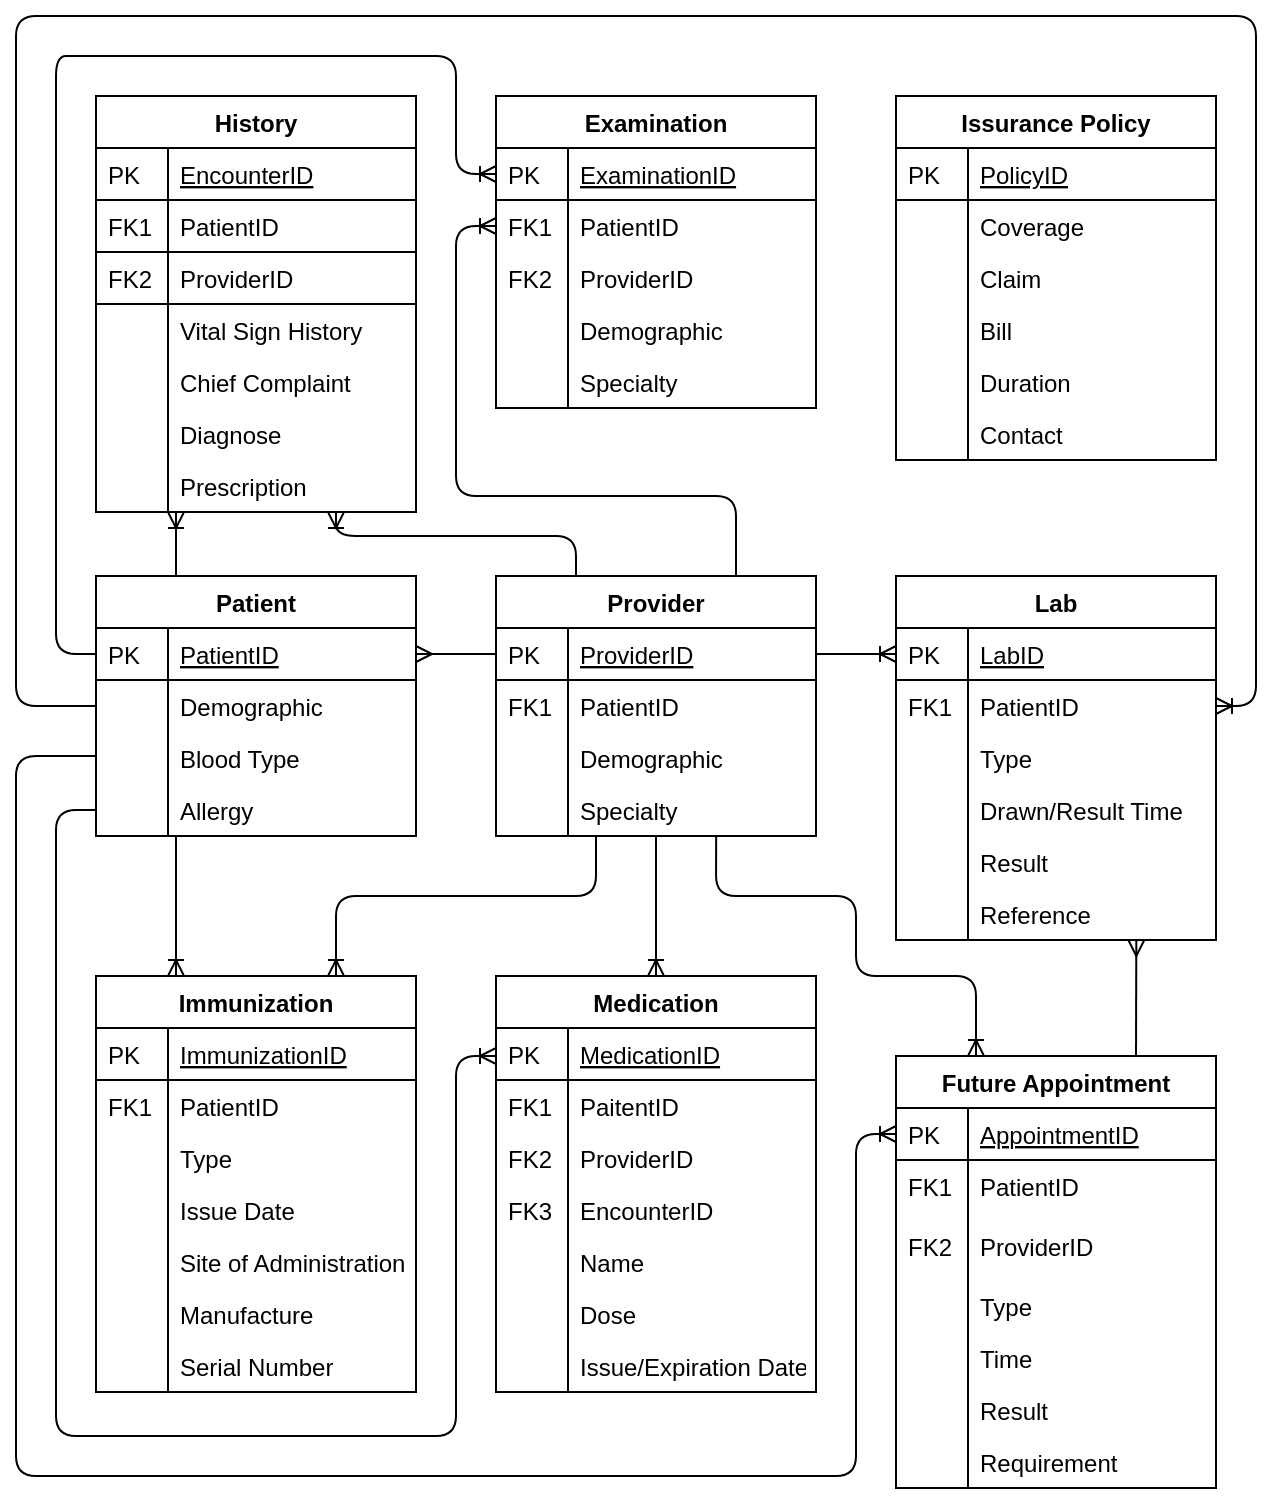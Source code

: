 <mxfile version="12.6.5" type="device"><diagram id="C5RBs43oDa-KdzZeNtuy" name="Page-1"><mxGraphModel dx="1303" dy="728" grid="1" gridSize="10" guides="1" tooltips="1" connect="1" arrows="1" fold="1" page="1" pageScale="1" pageWidth="850" pageHeight="1100" math="0" shadow="0"><root><mxCell id="WIyWlLk6GJQsqaUBKTNV-0"/><mxCell id="WIyWlLk6GJQsqaUBKTNV-1" parent="WIyWlLk6GJQsqaUBKTNV-0"/><mxCell id="zkfFHV4jXpPFQw0GAbJ--51" value="Patient" style="swimlane;fontStyle=1;childLayout=stackLayout;horizontal=1;startSize=26;horizontalStack=0;resizeParent=1;resizeLast=0;collapsible=1;marginBottom=0;rounded=0;shadow=0;strokeWidth=1;" parent="WIyWlLk6GJQsqaUBKTNV-1" vertex="1"><mxGeometry x="60" y="400" width="160" height="130" as="geometry"><mxRectangle x="160" y="120" width="160" height="26" as="alternateBounds"/></mxGeometry></mxCell><mxCell id="zkfFHV4jXpPFQw0GAbJ--52" value="PatientID" style="shape=partialRectangle;top=0;left=0;right=0;bottom=1;align=left;verticalAlign=top;fillColor=none;spacingLeft=40;spacingRight=4;overflow=hidden;rotatable=0;points=[[0,0.5],[1,0.5]];portConstraint=eastwest;dropTarget=0;rounded=0;shadow=0;strokeWidth=1;fontStyle=4" parent="zkfFHV4jXpPFQw0GAbJ--51" vertex="1"><mxGeometry y="26" width="160" height="26" as="geometry"/></mxCell><mxCell id="zkfFHV4jXpPFQw0GAbJ--53" value="PK" style="shape=partialRectangle;top=0;left=0;bottom=0;fillColor=none;align=left;verticalAlign=top;spacingLeft=4;spacingRight=4;overflow=hidden;rotatable=0;points=[];portConstraint=eastwest;part=1;" parent="zkfFHV4jXpPFQw0GAbJ--52" vertex="1" connectable="0"><mxGeometry width="36" height="26" as="geometry"/></mxCell><mxCell id="00YRVMLzk04FEyoa6gGD-24" value="Demographic" style="shape=partialRectangle;top=0;left=0;right=0;bottom=0;align=left;verticalAlign=top;fillColor=none;spacingLeft=40;spacingRight=4;overflow=hidden;rotatable=0;points=[[0,0.5],[1,0.5]];portConstraint=eastwest;dropTarget=0;rounded=0;shadow=0;strokeWidth=1;" parent="zkfFHV4jXpPFQw0GAbJ--51" vertex="1"><mxGeometry y="52" width="160" height="26" as="geometry"/></mxCell><mxCell id="00YRVMLzk04FEyoa6gGD-25" value="" style="shape=partialRectangle;top=0;left=0;bottom=0;fillColor=none;align=left;verticalAlign=top;spacingLeft=4;spacingRight=4;overflow=hidden;rotatable=0;points=[];portConstraint=eastwest;part=1;" parent="00YRVMLzk04FEyoa6gGD-24" vertex="1" connectable="0"><mxGeometry width="36" height="26" as="geometry"/></mxCell><mxCell id="00YRVMLzk04FEyoa6gGD-27" value="Blood Type" style="shape=partialRectangle;top=0;left=0;right=0;bottom=0;align=left;verticalAlign=top;fillColor=none;spacingLeft=40;spacingRight=4;overflow=hidden;rotatable=0;points=[[0,0.5],[1,0.5]];portConstraint=eastwest;dropTarget=0;rounded=0;shadow=0;strokeWidth=1;" parent="zkfFHV4jXpPFQw0GAbJ--51" vertex="1"><mxGeometry y="78" width="160" height="26" as="geometry"/></mxCell><mxCell id="00YRVMLzk04FEyoa6gGD-28" value="" style="shape=partialRectangle;top=0;left=0;bottom=0;fillColor=none;align=left;verticalAlign=top;spacingLeft=4;spacingRight=4;overflow=hidden;rotatable=0;points=[];portConstraint=eastwest;part=1;" parent="00YRVMLzk04FEyoa6gGD-27" vertex="1" connectable="0"><mxGeometry width="36" height="26" as="geometry"/></mxCell><mxCell id="zkfFHV4jXpPFQw0GAbJ--54" value="Allergy" style="shape=partialRectangle;top=0;left=0;right=0;bottom=0;align=left;verticalAlign=top;fillColor=none;spacingLeft=40;spacingRight=4;overflow=hidden;rotatable=0;points=[[0,0.5],[1,0.5]];portConstraint=eastwest;dropTarget=0;rounded=0;shadow=0;strokeWidth=1;" parent="zkfFHV4jXpPFQw0GAbJ--51" vertex="1"><mxGeometry y="104" width="160" height="26" as="geometry"/></mxCell><mxCell id="zkfFHV4jXpPFQw0GAbJ--55" value="" style="shape=partialRectangle;top=0;left=0;bottom=0;fillColor=none;align=left;verticalAlign=top;spacingLeft=4;spacingRight=4;overflow=hidden;rotatable=0;points=[];portConstraint=eastwest;part=1;" parent="zkfFHV4jXpPFQw0GAbJ--54" vertex="1" connectable="0"><mxGeometry width="36" height="26" as="geometry"/></mxCell><mxCell id="00YRVMLzk04FEyoa6gGD-109" value="History" style="swimlane;fontStyle=1;childLayout=stackLayout;horizontal=1;startSize=26;horizontalStack=0;resizeParent=1;resizeLast=0;collapsible=1;marginBottom=0;rounded=0;shadow=0;strokeWidth=1;" parent="WIyWlLk6GJQsqaUBKTNV-1" vertex="1"><mxGeometry x="60" y="160" width="160" height="208" as="geometry"><mxRectangle x="160" y="120" width="160" height="26" as="alternateBounds"/></mxGeometry></mxCell><mxCell id="00YRVMLzk04FEyoa6gGD-110" value="EncounterID" style="shape=partialRectangle;top=0;left=0;right=0;bottom=1;align=left;verticalAlign=top;fillColor=none;spacingLeft=40;spacingRight=4;overflow=hidden;rotatable=0;points=[[0,0.5],[1,0.5]];portConstraint=eastwest;dropTarget=0;rounded=0;shadow=0;strokeWidth=1;fontStyle=4" parent="00YRVMLzk04FEyoa6gGD-109" vertex="1"><mxGeometry y="26" width="160" height="26" as="geometry"/></mxCell><mxCell id="00YRVMLzk04FEyoa6gGD-111" value="PK" style="shape=partialRectangle;top=0;left=0;bottom=0;fillColor=none;align=left;verticalAlign=top;spacingLeft=4;spacingRight=4;overflow=hidden;rotatable=0;points=[];portConstraint=eastwest;part=1;" parent="00YRVMLzk04FEyoa6gGD-110" vertex="1" connectable="0"><mxGeometry width="36" height="26" as="geometry"/></mxCell><mxCell id="00YRVMLzk04FEyoa6gGD-146" value="PatientID" style="shape=partialRectangle;top=0;left=0;right=0;bottom=1;align=left;verticalAlign=top;fillColor=none;spacingLeft=40;spacingRight=4;overflow=hidden;rotatable=0;points=[[0,0.5],[1,0.5]];portConstraint=eastwest;dropTarget=0;rounded=0;shadow=0;strokeWidth=1;fontStyle=0" parent="00YRVMLzk04FEyoa6gGD-109" vertex="1"><mxGeometry y="52" width="160" height="26" as="geometry"/></mxCell><mxCell id="00YRVMLzk04FEyoa6gGD-147" value="FK1" style="shape=partialRectangle;top=0;left=0;bottom=0;fillColor=none;align=left;verticalAlign=top;spacingLeft=4;spacingRight=4;overflow=hidden;rotatable=0;points=[];portConstraint=eastwest;part=1;" parent="00YRVMLzk04FEyoa6gGD-146" vertex="1" connectable="0"><mxGeometry width="36" height="26" as="geometry"/></mxCell><mxCell id="00YRVMLzk04FEyoa6gGD-144" value="ProviderID" style="shape=partialRectangle;top=0;left=0;right=0;bottom=1;align=left;verticalAlign=top;fillColor=none;spacingLeft=40;spacingRight=4;overflow=hidden;rotatable=0;points=[[0,0.5],[1,0.5]];portConstraint=eastwest;dropTarget=0;rounded=0;shadow=0;strokeWidth=1;fontStyle=0" parent="00YRVMLzk04FEyoa6gGD-109" vertex="1"><mxGeometry y="78" width="160" height="26" as="geometry"/></mxCell><mxCell id="00YRVMLzk04FEyoa6gGD-145" value="FK2" style="shape=partialRectangle;top=0;left=0;bottom=0;fillColor=none;align=left;verticalAlign=top;spacingLeft=4;spacingRight=4;overflow=hidden;rotatable=0;points=[];portConstraint=eastwest;part=1;" parent="00YRVMLzk04FEyoa6gGD-144" vertex="1" connectable="0"><mxGeometry width="36" height="26" as="geometry"/></mxCell><mxCell id="00YRVMLzk04FEyoa6gGD-112" value="Vital Sign History" style="shape=partialRectangle;top=0;left=0;right=0;bottom=0;align=left;verticalAlign=top;fillColor=none;spacingLeft=40;spacingRight=4;overflow=hidden;rotatable=0;points=[[0,0.5],[1,0.5]];portConstraint=eastwest;dropTarget=0;rounded=0;shadow=0;strokeWidth=1;" parent="00YRVMLzk04FEyoa6gGD-109" vertex="1"><mxGeometry y="104" width="160" height="26" as="geometry"/></mxCell><mxCell id="00YRVMLzk04FEyoa6gGD-113" value="" style="shape=partialRectangle;top=0;left=0;bottom=0;fillColor=none;align=left;verticalAlign=top;spacingLeft=4;spacingRight=4;overflow=hidden;rotatable=0;points=[];portConstraint=eastwest;part=1;" parent="00YRVMLzk04FEyoa6gGD-112" vertex="1" connectable="0"><mxGeometry width="36" height="26" as="geometry"/></mxCell><mxCell id="00YRVMLzk04FEyoa6gGD-114" value="Chief Complaint" style="shape=partialRectangle;top=0;left=0;right=0;bottom=0;align=left;verticalAlign=top;fillColor=none;spacingLeft=40;spacingRight=4;overflow=hidden;rotatable=0;points=[[0,0.5],[1,0.5]];portConstraint=eastwest;dropTarget=0;rounded=0;shadow=0;strokeWidth=1;" parent="00YRVMLzk04FEyoa6gGD-109" vertex="1"><mxGeometry y="130" width="160" height="26" as="geometry"/></mxCell><mxCell id="00YRVMLzk04FEyoa6gGD-115" value="" style="shape=partialRectangle;top=0;left=0;bottom=0;fillColor=none;align=left;verticalAlign=top;spacingLeft=4;spacingRight=4;overflow=hidden;rotatable=0;points=[];portConstraint=eastwest;part=1;" parent="00YRVMLzk04FEyoa6gGD-114" vertex="1" connectable="0"><mxGeometry width="36" height="26" as="geometry"/></mxCell><mxCell id="00YRVMLzk04FEyoa6gGD-142" value="Diagnose" style="shape=partialRectangle;top=0;left=0;right=0;bottom=0;align=left;verticalAlign=top;fillColor=none;spacingLeft=40;spacingRight=4;overflow=hidden;rotatable=0;points=[[0,0.5],[1,0.5]];portConstraint=eastwest;dropTarget=0;rounded=0;shadow=0;strokeWidth=1;" parent="00YRVMLzk04FEyoa6gGD-109" vertex="1"><mxGeometry y="156" width="160" height="26" as="geometry"/></mxCell><mxCell id="00YRVMLzk04FEyoa6gGD-143" value="" style="shape=partialRectangle;top=0;left=0;bottom=0;fillColor=none;align=left;verticalAlign=top;spacingLeft=4;spacingRight=4;overflow=hidden;rotatable=0;points=[];portConstraint=eastwest;part=1;" parent="00YRVMLzk04FEyoa6gGD-142" vertex="1" connectable="0"><mxGeometry width="36" height="26" as="geometry"/></mxCell><mxCell id="00YRVMLzk04FEyoa6gGD-116" value="Prescription" style="shape=partialRectangle;top=0;left=0;right=0;bottom=0;align=left;verticalAlign=top;fillColor=none;spacingLeft=40;spacingRight=4;overflow=hidden;rotatable=0;points=[[0,0.5],[1,0.5]];portConstraint=eastwest;dropTarget=0;rounded=0;shadow=0;strokeWidth=1;" parent="00YRVMLzk04FEyoa6gGD-109" vertex="1"><mxGeometry y="182" width="160" height="26" as="geometry"/></mxCell><mxCell id="00YRVMLzk04FEyoa6gGD-117" value="" style="shape=partialRectangle;top=0;left=0;bottom=0;fillColor=none;align=left;verticalAlign=top;spacingLeft=4;spacingRight=4;overflow=hidden;rotatable=0;points=[];portConstraint=eastwest;part=1;" parent="00YRVMLzk04FEyoa6gGD-116" vertex="1" connectable="0"><mxGeometry width="36" height="26" as="geometry"/></mxCell><mxCell id="zkfFHV4jXpPFQw0GAbJ--56" value="Provider" style="swimlane;fontStyle=1;childLayout=stackLayout;horizontal=1;startSize=26;horizontalStack=0;resizeParent=1;resizeLast=0;collapsible=1;marginBottom=0;rounded=0;shadow=0;strokeWidth=1;" parent="WIyWlLk6GJQsqaUBKTNV-1" vertex="1"><mxGeometry x="260" y="400" width="160" height="130" as="geometry"><mxRectangle x="260" y="80" width="160" height="26" as="alternateBounds"/></mxGeometry></mxCell><mxCell id="zkfFHV4jXpPFQw0GAbJ--57" value="ProviderID" style="shape=partialRectangle;top=0;left=0;right=0;bottom=1;align=left;verticalAlign=top;fillColor=none;spacingLeft=40;spacingRight=4;overflow=hidden;rotatable=0;points=[[0,0.5],[1,0.5]];portConstraint=eastwest;dropTarget=0;rounded=0;shadow=0;strokeWidth=1;fontStyle=4" parent="zkfFHV4jXpPFQw0GAbJ--56" vertex="1"><mxGeometry y="26" width="160" height="26" as="geometry"/></mxCell><mxCell id="zkfFHV4jXpPFQw0GAbJ--58" value="PK" style="shape=partialRectangle;top=0;left=0;bottom=0;fillColor=none;align=left;verticalAlign=top;spacingLeft=4;spacingRight=4;overflow=hidden;rotatable=0;points=[];portConstraint=eastwest;part=1;" parent="zkfFHV4jXpPFQw0GAbJ--57" vertex="1" connectable="0"><mxGeometry width="36" height="26" as="geometry"/></mxCell><mxCell id="zkfFHV4jXpPFQw0GAbJ--59" value="PatientID" style="shape=partialRectangle;top=0;left=0;right=0;bottom=0;align=left;verticalAlign=top;fillColor=none;spacingLeft=40;spacingRight=4;overflow=hidden;rotatable=0;points=[[0,0.5],[1,0.5]];portConstraint=eastwest;dropTarget=0;rounded=0;shadow=0;strokeWidth=1;" parent="zkfFHV4jXpPFQw0GAbJ--56" vertex="1"><mxGeometry y="52" width="160" height="26" as="geometry"/></mxCell><mxCell id="zkfFHV4jXpPFQw0GAbJ--60" value="FK1" style="shape=partialRectangle;top=0;left=0;bottom=0;fillColor=none;align=left;verticalAlign=top;spacingLeft=4;spacingRight=4;overflow=hidden;rotatable=0;points=[];portConstraint=eastwest;part=1;" parent="zkfFHV4jXpPFQw0GAbJ--59" vertex="1" connectable="0"><mxGeometry width="36" height="26" as="geometry"/></mxCell><mxCell id="zkfFHV4jXpPFQw0GAbJ--61" value="Demographic" style="shape=partialRectangle;top=0;left=0;right=0;bottom=0;align=left;verticalAlign=top;fillColor=none;spacingLeft=40;spacingRight=4;overflow=hidden;rotatable=0;points=[[0,0.5],[1,0.5]];portConstraint=eastwest;dropTarget=0;rounded=0;shadow=0;strokeWidth=1;" parent="zkfFHV4jXpPFQw0GAbJ--56" vertex="1"><mxGeometry y="78" width="160" height="26" as="geometry"/></mxCell><mxCell id="zkfFHV4jXpPFQw0GAbJ--62" value="" style="shape=partialRectangle;top=0;left=0;bottom=0;fillColor=none;align=left;verticalAlign=top;spacingLeft=4;spacingRight=4;overflow=hidden;rotatable=0;points=[];portConstraint=eastwest;part=1;" parent="zkfFHV4jXpPFQw0GAbJ--61" vertex="1" connectable="0"><mxGeometry width="36" height="26" as="geometry"/></mxCell><mxCell id="00YRVMLzk04FEyoa6gGD-29" value="Specialty" style="shape=partialRectangle;top=0;left=0;right=0;bottom=0;align=left;verticalAlign=top;fillColor=none;spacingLeft=40;spacingRight=4;overflow=hidden;rotatable=0;points=[[0,0.5],[1,0.5]];portConstraint=eastwest;dropTarget=0;rounded=0;shadow=0;strokeWidth=1;" parent="zkfFHV4jXpPFQw0GAbJ--56" vertex="1"><mxGeometry y="104" width="160" height="26" as="geometry"/></mxCell><mxCell id="00YRVMLzk04FEyoa6gGD-30" value="" style="shape=partialRectangle;top=0;left=0;bottom=0;fillColor=none;align=left;verticalAlign=top;spacingLeft=4;spacingRight=4;overflow=hidden;rotatable=0;points=[];portConstraint=eastwest;part=1;" parent="00YRVMLzk04FEyoa6gGD-29" vertex="1" connectable="0"><mxGeometry width="36" height="26" as="geometry"/></mxCell><mxCell id="o-ooDnjK6TIAP8Nvatnb-21" value="" style="endArrow=none;html=1;exitX=0.75;exitY=0;exitDx=0;exitDy=0;startArrow=ERoneToMany;startFill=0;" edge="1" parent="zkfFHV4jXpPFQw0GAbJ--56" source="00YRVMLzk04FEyoa6gGD-39"><mxGeometry width="50" height="50" relative="1" as="geometry"><mxPoint y="180" as="sourcePoint"/><mxPoint x="50" y="130" as="targetPoint"/><Array as="points"><mxPoint x="-80" y="160"/><mxPoint x="-20" y="160"/><mxPoint x="50" y="160"/></Array></mxGeometry></mxCell><mxCell id="00YRVMLzk04FEyoa6gGD-130" value="Examination" style="swimlane;fontStyle=1;childLayout=stackLayout;horizontal=1;startSize=26;horizontalStack=0;resizeParent=1;resizeLast=0;collapsible=1;marginBottom=0;rounded=0;shadow=0;strokeWidth=1;" parent="WIyWlLk6GJQsqaUBKTNV-1" vertex="1"><mxGeometry x="260" y="160" width="160" height="156" as="geometry"><mxRectangle x="260" y="80" width="160" height="26" as="alternateBounds"/></mxGeometry></mxCell><mxCell id="00YRVMLzk04FEyoa6gGD-131" value="ExaminationID" style="shape=partialRectangle;top=0;left=0;right=0;bottom=1;align=left;verticalAlign=top;fillColor=none;spacingLeft=40;spacingRight=4;overflow=hidden;rotatable=0;points=[[0,0.5],[1,0.5]];portConstraint=eastwest;dropTarget=0;rounded=0;shadow=0;strokeWidth=1;fontStyle=4" parent="00YRVMLzk04FEyoa6gGD-130" vertex="1"><mxGeometry y="26" width="160" height="26" as="geometry"/></mxCell><mxCell id="00YRVMLzk04FEyoa6gGD-132" value="PK" style="shape=partialRectangle;top=0;left=0;bottom=0;fillColor=none;align=left;verticalAlign=top;spacingLeft=4;spacingRight=4;overflow=hidden;rotatable=0;points=[];portConstraint=eastwest;part=1;" parent="00YRVMLzk04FEyoa6gGD-131" vertex="1" connectable="0"><mxGeometry width="36" height="26" as="geometry"/></mxCell><mxCell id="00YRVMLzk04FEyoa6gGD-133" value="PatientID" style="shape=partialRectangle;top=0;left=0;right=0;bottom=0;align=left;verticalAlign=top;fillColor=none;spacingLeft=40;spacingRight=4;overflow=hidden;rotatable=0;points=[[0,0.5],[1,0.5]];portConstraint=eastwest;dropTarget=0;rounded=0;shadow=0;strokeWidth=1;" parent="00YRVMLzk04FEyoa6gGD-130" vertex="1"><mxGeometry y="52" width="160" height="26" as="geometry"/></mxCell><mxCell id="00YRVMLzk04FEyoa6gGD-134" value="FK1" style="shape=partialRectangle;top=0;left=0;bottom=0;fillColor=none;align=left;verticalAlign=top;spacingLeft=4;spacingRight=4;overflow=hidden;rotatable=0;points=[];portConstraint=eastwest;part=1;" parent="00YRVMLzk04FEyoa6gGD-133" vertex="1" connectable="0"><mxGeometry width="36" height="26" as="geometry"/></mxCell><mxCell id="00YRVMLzk04FEyoa6gGD-149" value="ProviderID" style="shape=partialRectangle;top=0;left=0;right=0;bottom=0;align=left;verticalAlign=top;fillColor=none;spacingLeft=40;spacingRight=4;overflow=hidden;rotatable=0;points=[[0,0.5],[1,0.5]];portConstraint=eastwest;dropTarget=0;rounded=0;shadow=0;strokeWidth=1;" parent="00YRVMLzk04FEyoa6gGD-130" vertex="1"><mxGeometry y="78" width="160" height="26" as="geometry"/></mxCell><mxCell id="00YRVMLzk04FEyoa6gGD-150" value="FK2" style="shape=partialRectangle;top=0;left=0;bottom=0;fillColor=none;align=left;verticalAlign=top;spacingLeft=4;spacingRight=4;overflow=hidden;rotatable=0;points=[];portConstraint=eastwest;part=1;" parent="00YRVMLzk04FEyoa6gGD-149" vertex="1" connectable="0"><mxGeometry width="36" height="26" as="geometry"/></mxCell><mxCell id="00YRVMLzk04FEyoa6gGD-135" value="Demographic" style="shape=partialRectangle;top=0;left=0;right=0;bottom=0;align=left;verticalAlign=top;fillColor=none;spacingLeft=40;spacingRight=4;overflow=hidden;rotatable=0;points=[[0,0.5],[1,0.5]];portConstraint=eastwest;dropTarget=0;rounded=0;shadow=0;strokeWidth=1;" parent="00YRVMLzk04FEyoa6gGD-130" vertex="1"><mxGeometry y="104" width="160" height="26" as="geometry"/></mxCell><mxCell id="00YRVMLzk04FEyoa6gGD-136" value="" style="shape=partialRectangle;top=0;left=0;bottom=0;fillColor=none;align=left;verticalAlign=top;spacingLeft=4;spacingRight=4;overflow=hidden;rotatable=0;points=[];portConstraint=eastwest;part=1;" parent="00YRVMLzk04FEyoa6gGD-135" vertex="1" connectable="0"><mxGeometry width="36" height="26" as="geometry"/></mxCell><mxCell id="00YRVMLzk04FEyoa6gGD-137" value="Specialty" style="shape=partialRectangle;top=0;left=0;right=0;bottom=0;align=left;verticalAlign=top;fillColor=none;spacingLeft=40;spacingRight=4;overflow=hidden;rotatable=0;points=[[0,0.5],[1,0.5]];portConstraint=eastwest;dropTarget=0;rounded=0;shadow=0;strokeWidth=1;" parent="00YRVMLzk04FEyoa6gGD-130" vertex="1"><mxGeometry y="130" width="160" height="26" as="geometry"/></mxCell><mxCell id="00YRVMLzk04FEyoa6gGD-138" value="" style="shape=partialRectangle;top=0;left=0;bottom=0;fillColor=none;align=left;verticalAlign=top;spacingLeft=4;spacingRight=4;overflow=hidden;rotatable=0;points=[];portConstraint=eastwest;part=1;" parent="00YRVMLzk04FEyoa6gGD-137" vertex="1" connectable="0"><mxGeometry width="36" height="26" as="geometry"/></mxCell><mxCell id="00YRVMLzk04FEyoa6gGD-95" value="Lab" style="swimlane;fontStyle=1;childLayout=stackLayout;horizontal=1;startSize=26;horizontalStack=0;resizeParent=1;resizeLast=0;collapsible=1;marginBottom=0;rounded=0;shadow=0;strokeWidth=1;" parent="WIyWlLk6GJQsqaUBKTNV-1" vertex="1"><mxGeometry x="460" y="400" width="160" height="182" as="geometry"><mxRectangle x="260" y="80" width="160" height="26" as="alternateBounds"/></mxGeometry></mxCell><mxCell id="00YRVMLzk04FEyoa6gGD-96" value="LabID" style="shape=partialRectangle;top=0;left=0;right=0;bottom=1;align=left;verticalAlign=top;fillColor=none;spacingLeft=40;spacingRight=4;overflow=hidden;rotatable=0;points=[[0,0.5],[1,0.5]];portConstraint=eastwest;dropTarget=0;rounded=0;shadow=0;strokeWidth=1;fontStyle=4" parent="00YRVMLzk04FEyoa6gGD-95" vertex="1"><mxGeometry y="26" width="160" height="26" as="geometry"/></mxCell><mxCell id="00YRVMLzk04FEyoa6gGD-97" value="PK" style="shape=partialRectangle;top=0;left=0;bottom=0;fillColor=none;align=left;verticalAlign=top;spacingLeft=4;spacingRight=4;overflow=hidden;rotatable=0;points=[];portConstraint=eastwest;part=1;" parent="00YRVMLzk04FEyoa6gGD-96" vertex="1" connectable="0"><mxGeometry width="36" height="26" as="geometry"/></mxCell><mxCell id="00YRVMLzk04FEyoa6gGD-98" value="PatientID" style="shape=partialRectangle;top=0;left=0;right=0;bottom=0;align=left;verticalAlign=top;fillColor=none;spacingLeft=40;spacingRight=4;overflow=hidden;rotatable=0;points=[[0,0.5],[1,0.5]];portConstraint=eastwest;dropTarget=0;rounded=0;shadow=0;strokeWidth=1;" parent="00YRVMLzk04FEyoa6gGD-95" vertex="1"><mxGeometry y="52" width="160" height="26" as="geometry"/></mxCell><mxCell id="00YRVMLzk04FEyoa6gGD-99" value="FK1" style="shape=partialRectangle;top=0;left=0;bottom=0;fillColor=none;align=left;verticalAlign=top;spacingLeft=4;spacingRight=4;overflow=hidden;rotatable=0;points=[];portConstraint=eastwest;part=1;" parent="00YRVMLzk04FEyoa6gGD-98" vertex="1" connectable="0"><mxGeometry width="36" height="26" as="geometry"/></mxCell><mxCell id="00YRVMLzk04FEyoa6gGD-100" value="Type" style="shape=partialRectangle;top=0;left=0;right=0;bottom=0;align=left;verticalAlign=top;fillColor=none;spacingLeft=40;spacingRight=4;overflow=hidden;rotatable=0;points=[[0,0.5],[1,0.5]];portConstraint=eastwest;dropTarget=0;rounded=0;shadow=0;strokeWidth=1;" parent="00YRVMLzk04FEyoa6gGD-95" vertex="1"><mxGeometry y="78" width="160" height="26" as="geometry"/></mxCell><mxCell id="00YRVMLzk04FEyoa6gGD-101" value="" style="shape=partialRectangle;top=0;left=0;bottom=0;fillColor=none;align=left;verticalAlign=top;spacingLeft=4;spacingRight=4;overflow=hidden;rotatable=0;points=[];portConstraint=eastwest;part=1;" parent="00YRVMLzk04FEyoa6gGD-100" vertex="1" connectable="0"><mxGeometry width="36" height="26" as="geometry"/></mxCell><mxCell id="00YRVMLzk04FEyoa6gGD-102" value="Drawn/Result Time" style="shape=partialRectangle;top=0;left=0;right=0;bottom=0;align=left;verticalAlign=top;fillColor=none;spacingLeft=40;spacingRight=4;overflow=hidden;rotatable=0;points=[[0,0.5],[1,0.5]];portConstraint=eastwest;dropTarget=0;rounded=0;shadow=0;strokeWidth=1;" parent="00YRVMLzk04FEyoa6gGD-95" vertex="1"><mxGeometry y="104" width="160" height="26" as="geometry"/></mxCell><mxCell id="00YRVMLzk04FEyoa6gGD-103" value="" style="shape=partialRectangle;top=0;left=0;bottom=0;fillColor=none;align=left;verticalAlign=top;spacingLeft=4;spacingRight=4;overflow=hidden;rotatable=0;points=[];portConstraint=eastwest;part=1;" parent="00YRVMLzk04FEyoa6gGD-102" vertex="1" connectable="0"><mxGeometry width="36" height="26" as="geometry"/></mxCell><mxCell id="00YRVMLzk04FEyoa6gGD-105" value="Result" style="shape=partialRectangle;top=0;left=0;right=0;bottom=0;align=left;verticalAlign=top;fillColor=none;spacingLeft=40;spacingRight=4;overflow=hidden;rotatable=0;points=[[0,0.5],[1,0.5]];portConstraint=eastwest;dropTarget=0;rounded=0;shadow=0;strokeWidth=1;" parent="00YRVMLzk04FEyoa6gGD-95" vertex="1"><mxGeometry y="130" width="160" height="26" as="geometry"/></mxCell><mxCell id="00YRVMLzk04FEyoa6gGD-106" value="" style="shape=partialRectangle;top=0;left=0;bottom=0;fillColor=none;align=left;verticalAlign=top;spacingLeft=4;spacingRight=4;overflow=hidden;rotatable=0;points=[];portConstraint=eastwest;part=1;" parent="00YRVMLzk04FEyoa6gGD-105" vertex="1" connectable="0"><mxGeometry width="36" height="26" as="geometry"/></mxCell><mxCell id="00YRVMLzk04FEyoa6gGD-107" value="Reference" style="shape=partialRectangle;top=0;left=0;right=0;bottom=0;align=left;verticalAlign=top;fillColor=none;spacingLeft=40;spacingRight=4;overflow=hidden;rotatable=0;points=[[0,0.5],[1,0.5]];portConstraint=eastwest;dropTarget=0;rounded=0;shadow=0;strokeWidth=1;" parent="00YRVMLzk04FEyoa6gGD-95" vertex="1"><mxGeometry y="156" width="160" height="26" as="geometry"/></mxCell><mxCell id="00YRVMLzk04FEyoa6gGD-108" value="" style="shape=partialRectangle;top=0;left=0;bottom=0;fillColor=none;align=left;verticalAlign=top;spacingLeft=4;spacingRight=4;overflow=hidden;rotatable=0;points=[];portConstraint=eastwest;part=1;" parent="00YRVMLzk04FEyoa6gGD-107" vertex="1" connectable="0"><mxGeometry width="36" height="26" as="geometry"/></mxCell><mxCell id="00YRVMLzk04FEyoa6gGD-190" value="Issurance Policy" style="swimlane;fontStyle=1;childLayout=stackLayout;horizontal=1;startSize=26;horizontalStack=0;resizeParent=1;resizeLast=0;collapsible=1;marginBottom=0;rounded=0;shadow=0;strokeWidth=1;" parent="WIyWlLk6GJQsqaUBKTNV-1" vertex="1"><mxGeometry x="460" y="160" width="160" height="182" as="geometry"><mxRectangle x="260" y="80" width="160" height="26" as="alternateBounds"/></mxGeometry></mxCell><mxCell id="00YRVMLzk04FEyoa6gGD-191" value="PolicyID" style="shape=partialRectangle;top=0;left=0;right=0;bottom=1;align=left;verticalAlign=top;fillColor=none;spacingLeft=40;spacingRight=4;overflow=hidden;rotatable=0;points=[[0,0.5],[1,0.5]];portConstraint=eastwest;dropTarget=0;rounded=0;shadow=0;strokeWidth=1;fontStyle=4" parent="00YRVMLzk04FEyoa6gGD-190" vertex="1"><mxGeometry y="26" width="160" height="26" as="geometry"/></mxCell><mxCell id="00YRVMLzk04FEyoa6gGD-192" value="PK" style="shape=partialRectangle;top=0;left=0;bottom=0;fillColor=none;align=left;verticalAlign=top;spacingLeft=4;spacingRight=4;overflow=hidden;rotatable=0;points=[];portConstraint=eastwest;part=1;" parent="00YRVMLzk04FEyoa6gGD-191" vertex="1" connectable="0"><mxGeometry width="36" height="26" as="geometry"/></mxCell><mxCell id="00YRVMLzk04FEyoa6gGD-193" value="Coverage" style="shape=partialRectangle;top=0;left=0;right=0;bottom=0;align=left;verticalAlign=top;fillColor=none;spacingLeft=40;spacingRight=4;overflow=hidden;rotatable=0;points=[[0,0.5],[1,0.5]];portConstraint=eastwest;dropTarget=0;rounded=0;shadow=0;strokeWidth=1;" parent="00YRVMLzk04FEyoa6gGD-190" vertex="1"><mxGeometry y="52" width="160" height="26" as="geometry"/></mxCell><mxCell id="00YRVMLzk04FEyoa6gGD-194" value="" style="shape=partialRectangle;top=0;left=0;bottom=0;fillColor=none;align=left;verticalAlign=top;spacingLeft=4;spacingRight=4;overflow=hidden;rotatable=0;points=[];portConstraint=eastwest;part=1;" parent="00YRVMLzk04FEyoa6gGD-193" vertex="1" connectable="0"><mxGeometry width="36" height="26" as="geometry"/></mxCell><mxCell id="00YRVMLzk04FEyoa6gGD-195" value="Claim" style="shape=partialRectangle;top=0;left=0;right=0;bottom=0;align=left;verticalAlign=top;fillColor=none;spacingLeft=40;spacingRight=4;overflow=hidden;rotatable=0;points=[[0,0.5],[1,0.5]];portConstraint=eastwest;dropTarget=0;rounded=0;shadow=0;strokeWidth=1;" parent="00YRVMLzk04FEyoa6gGD-190" vertex="1"><mxGeometry y="78" width="160" height="26" as="geometry"/></mxCell><mxCell id="00YRVMLzk04FEyoa6gGD-196" value="" style="shape=partialRectangle;top=0;left=0;bottom=0;fillColor=none;align=left;verticalAlign=top;spacingLeft=4;spacingRight=4;overflow=hidden;rotatable=0;points=[];portConstraint=eastwest;part=1;" parent="00YRVMLzk04FEyoa6gGD-195" vertex="1" connectable="0"><mxGeometry width="36" height="26" as="geometry"/></mxCell><mxCell id="00YRVMLzk04FEyoa6gGD-197" value="Bill" style="shape=partialRectangle;top=0;left=0;right=0;bottom=0;align=left;verticalAlign=top;fillColor=none;spacingLeft=40;spacingRight=4;overflow=hidden;rotatable=0;points=[[0,0.5],[1,0.5]];portConstraint=eastwest;dropTarget=0;rounded=0;shadow=0;strokeWidth=1;" parent="00YRVMLzk04FEyoa6gGD-190" vertex="1"><mxGeometry y="104" width="160" height="26" as="geometry"/></mxCell><mxCell id="00YRVMLzk04FEyoa6gGD-198" value="" style="shape=partialRectangle;top=0;left=0;bottom=0;fillColor=none;align=left;verticalAlign=top;spacingLeft=4;spacingRight=4;overflow=hidden;rotatable=0;points=[];portConstraint=eastwest;part=1;" parent="00YRVMLzk04FEyoa6gGD-197" vertex="1" connectable="0"><mxGeometry width="36" height="26" as="geometry"/></mxCell><mxCell id="00YRVMLzk04FEyoa6gGD-199" value="Duration" style="shape=partialRectangle;top=0;left=0;right=0;bottom=0;align=left;verticalAlign=top;fillColor=none;spacingLeft=40;spacingRight=4;overflow=hidden;rotatable=0;points=[[0,0.5],[1,0.5]];portConstraint=eastwest;dropTarget=0;rounded=0;shadow=0;strokeWidth=1;" parent="00YRVMLzk04FEyoa6gGD-190" vertex="1"><mxGeometry y="130" width="160" height="26" as="geometry"/></mxCell><mxCell id="00YRVMLzk04FEyoa6gGD-200" value="" style="shape=partialRectangle;top=0;left=0;bottom=0;fillColor=none;align=left;verticalAlign=top;spacingLeft=4;spacingRight=4;overflow=hidden;rotatable=0;points=[];portConstraint=eastwest;part=1;" parent="00YRVMLzk04FEyoa6gGD-199" vertex="1" connectable="0"><mxGeometry width="36" height="26" as="geometry"/></mxCell><mxCell id="00YRVMLzk04FEyoa6gGD-201" value="Contact" style="shape=partialRectangle;top=0;left=0;right=0;bottom=0;align=left;verticalAlign=top;fillColor=none;spacingLeft=40;spacingRight=4;overflow=hidden;rotatable=0;points=[[0,0.5],[1,0.5]];portConstraint=eastwest;dropTarget=0;rounded=0;shadow=0;strokeWidth=1;" parent="00YRVMLzk04FEyoa6gGD-190" vertex="1"><mxGeometry y="156" width="160" height="26" as="geometry"/></mxCell><mxCell id="00YRVMLzk04FEyoa6gGD-202" value="" style="shape=partialRectangle;top=0;left=0;bottom=0;fillColor=none;align=left;verticalAlign=top;spacingLeft=4;spacingRight=4;overflow=hidden;rotatable=0;points=[];portConstraint=eastwest;part=1;" parent="00YRVMLzk04FEyoa6gGD-201" vertex="1" connectable="0"><mxGeometry width="36" height="26" as="geometry"/></mxCell><mxCell id="00YRVMLzk04FEyoa6gGD-165" value="Future Appointment" style="swimlane;fontStyle=1;childLayout=stackLayout;horizontal=1;startSize=26;horizontalStack=0;resizeParent=1;resizeLast=0;collapsible=1;marginBottom=0;rounded=0;shadow=0;strokeWidth=1;" parent="WIyWlLk6GJQsqaUBKTNV-1" vertex="1"><mxGeometry x="460" y="640" width="160" height="216" as="geometry"><mxRectangle x="260" y="80" width="160" height="26" as="alternateBounds"/></mxGeometry></mxCell><mxCell id="00YRVMLzk04FEyoa6gGD-166" value="AppointmentID" style="shape=partialRectangle;top=0;left=0;right=0;bottom=1;align=left;verticalAlign=top;fillColor=none;spacingLeft=40;spacingRight=4;overflow=hidden;rotatable=0;points=[[0,0.5],[1,0.5]];portConstraint=eastwest;dropTarget=0;rounded=0;shadow=0;strokeWidth=1;fontStyle=4" parent="00YRVMLzk04FEyoa6gGD-165" vertex="1"><mxGeometry y="26" width="160" height="26" as="geometry"/></mxCell><mxCell id="00YRVMLzk04FEyoa6gGD-167" value="PK" style="shape=partialRectangle;top=0;left=0;bottom=0;fillColor=none;align=left;verticalAlign=top;spacingLeft=4;spacingRight=4;overflow=hidden;rotatable=0;points=[];portConstraint=eastwest;part=1;" parent="00YRVMLzk04FEyoa6gGD-166" vertex="1" connectable="0"><mxGeometry width="36" height="26" as="geometry"/></mxCell><mxCell id="00YRVMLzk04FEyoa6gGD-168" value="PatientID" style="shape=partialRectangle;top=0;left=0;right=0;bottom=0;align=left;verticalAlign=top;fillColor=none;spacingLeft=40;spacingRight=4;overflow=hidden;rotatable=0;points=[[0,0.5],[1,0.5]];portConstraint=eastwest;dropTarget=0;rounded=0;shadow=0;strokeWidth=1;" parent="00YRVMLzk04FEyoa6gGD-165" vertex="1"><mxGeometry y="52" width="160" height="30" as="geometry"/></mxCell><mxCell id="00YRVMLzk04FEyoa6gGD-169" value="FK1" style="shape=partialRectangle;top=0;left=0;bottom=0;fillColor=none;align=left;verticalAlign=top;spacingLeft=4;spacingRight=4;overflow=hidden;rotatable=0;points=[];portConstraint=eastwest;part=1;" parent="00YRVMLzk04FEyoa6gGD-168" vertex="1" connectable="0"><mxGeometry width="36" height="30" as="geometry"/></mxCell><mxCell id="00YRVMLzk04FEyoa6gGD-180" value="ProviderID" style="shape=partialRectangle;top=0;left=0;right=0;bottom=0;align=left;verticalAlign=top;fillColor=none;spacingLeft=40;spacingRight=4;overflow=hidden;rotatable=0;points=[[0,0.5],[1,0.5]];portConstraint=eastwest;dropTarget=0;rounded=0;shadow=0;strokeWidth=1;" parent="00YRVMLzk04FEyoa6gGD-165" vertex="1"><mxGeometry y="82" width="160" height="30" as="geometry"/></mxCell><mxCell id="00YRVMLzk04FEyoa6gGD-181" value="FK2" style="shape=partialRectangle;top=0;left=0;bottom=0;fillColor=none;align=left;verticalAlign=top;spacingLeft=4;spacingRight=4;overflow=hidden;rotatable=0;points=[];portConstraint=eastwest;part=1;" parent="00YRVMLzk04FEyoa6gGD-180" vertex="1" connectable="0"><mxGeometry width="36" height="30" as="geometry"/></mxCell><mxCell id="00YRVMLzk04FEyoa6gGD-170" value="Type" style="shape=partialRectangle;top=0;left=0;right=0;bottom=0;align=left;verticalAlign=top;fillColor=none;spacingLeft=40;spacingRight=4;overflow=hidden;rotatable=0;points=[[0,0.5],[1,0.5]];portConstraint=eastwest;dropTarget=0;rounded=0;shadow=0;strokeWidth=1;" parent="00YRVMLzk04FEyoa6gGD-165" vertex="1"><mxGeometry y="112" width="160" height="26" as="geometry"/></mxCell><mxCell id="00YRVMLzk04FEyoa6gGD-171" value="" style="shape=partialRectangle;top=0;left=0;bottom=0;fillColor=none;align=left;verticalAlign=top;spacingLeft=4;spacingRight=4;overflow=hidden;rotatable=0;points=[];portConstraint=eastwest;part=1;" parent="00YRVMLzk04FEyoa6gGD-170" vertex="1" connectable="0"><mxGeometry width="36" height="26" as="geometry"/></mxCell><mxCell id="00YRVMLzk04FEyoa6gGD-172" value="Time" style="shape=partialRectangle;top=0;left=0;right=0;bottom=0;align=left;verticalAlign=top;fillColor=none;spacingLeft=40;spacingRight=4;overflow=hidden;rotatable=0;points=[[0,0.5],[1,0.5]];portConstraint=eastwest;dropTarget=0;rounded=0;shadow=0;strokeWidth=1;" parent="00YRVMLzk04FEyoa6gGD-165" vertex="1"><mxGeometry y="138" width="160" height="26" as="geometry"/></mxCell><mxCell id="00YRVMLzk04FEyoa6gGD-173" value="" style="shape=partialRectangle;top=0;left=0;bottom=0;fillColor=none;align=left;verticalAlign=top;spacingLeft=4;spacingRight=4;overflow=hidden;rotatable=0;points=[];portConstraint=eastwest;part=1;" parent="00YRVMLzk04FEyoa6gGD-172" vertex="1" connectable="0"><mxGeometry width="36" height="26" as="geometry"/></mxCell><mxCell id="00YRVMLzk04FEyoa6gGD-174" value="Result" style="shape=partialRectangle;top=0;left=0;right=0;bottom=0;align=left;verticalAlign=top;fillColor=none;spacingLeft=40;spacingRight=4;overflow=hidden;rotatable=0;points=[[0,0.5],[1,0.5]];portConstraint=eastwest;dropTarget=0;rounded=0;shadow=0;strokeWidth=1;" parent="00YRVMLzk04FEyoa6gGD-165" vertex="1"><mxGeometry y="164" width="160" height="26" as="geometry"/></mxCell><mxCell id="00YRVMLzk04FEyoa6gGD-175" value="" style="shape=partialRectangle;top=0;left=0;bottom=0;fillColor=none;align=left;verticalAlign=top;spacingLeft=4;spacingRight=4;overflow=hidden;rotatable=0;points=[];portConstraint=eastwest;part=1;" parent="00YRVMLzk04FEyoa6gGD-174" vertex="1" connectable="0"><mxGeometry width="36" height="26" as="geometry"/></mxCell><mxCell id="00YRVMLzk04FEyoa6gGD-176" value="Requirement" style="shape=partialRectangle;top=0;left=0;right=0;bottom=0;align=left;verticalAlign=top;fillColor=none;spacingLeft=40;spacingRight=4;overflow=hidden;rotatable=0;points=[[0,0.5],[1,0.5]];portConstraint=eastwest;dropTarget=0;rounded=0;shadow=0;strokeWidth=1;" parent="00YRVMLzk04FEyoa6gGD-165" vertex="1"><mxGeometry y="190" width="160" height="26" as="geometry"/></mxCell><mxCell id="00YRVMLzk04FEyoa6gGD-177" value="" style="shape=partialRectangle;top=0;left=0;bottom=0;fillColor=none;align=left;verticalAlign=top;spacingLeft=4;spacingRight=4;overflow=hidden;rotatable=0;points=[];portConstraint=eastwest;part=1;" parent="00YRVMLzk04FEyoa6gGD-176" vertex="1" connectable="0"><mxGeometry width="36" height="26" as="geometry"/></mxCell><mxCell id="zkfFHV4jXpPFQw0GAbJ--64" value="Medication" style="swimlane;fontStyle=1;childLayout=stackLayout;horizontal=1;startSize=26;horizontalStack=0;resizeParent=1;resizeLast=0;collapsible=1;marginBottom=0;rounded=0;shadow=0;strokeWidth=1;" parent="WIyWlLk6GJQsqaUBKTNV-1" vertex="1"><mxGeometry x="260" y="600" width="160" height="208" as="geometry"><mxRectangle x="260" y="270" width="160" height="26" as="alternateBounds"/></mxGeometry></mxCell><mxCell id="zkfFHV4jXpPFQw0GAbJ--65" value="MedicationID" style="shape=partialRectangle;top=0;left=0;right=0;bottom=1;align=left;verticalAlign=top;fillColor=none;spacingLeft=40;spacingRight=4;overflow=hidden;rotatable=0;points=[[0,0.5],[1,0.5]];portConstraint=eastwest;dropTarget=0;rounded=0;shadow=0;strokeWidth=1;fontStyle=4" parent="zkfFHV4jXpPFQw0GAbJ--64" vertex="1"><mxGeometry y="26" width="160" height="26" as="geometry"/></mxCell><mxCell id="zkfFHV4jXpPFQw0GAbJ--66" value="PK" style="shape=partialRectangle;top=0;left=0;bottom=0;fillColor=none;align=left;verticalAlign=top;spacingLeft=4;spacingRight=4;overflow=hidden;rotatable=0;points=[];portConstraint=eastwest;part=1;" parent="zkfFHV4jXpPFQw0GAbJ--65" vertex="1" connectable="0"><mxGeometry width="36" height="26" as="geometry"/></mxCell><mxCell id="zkfFHV4jXpPFQw0GAbJ--67" value="PaitentID" style="shape=partialRectangle;top=0;left=0;right=0;bottom=0;align=left;verticalAlign=top;fillColor=none;spacingLeft=40;spacingRight=4;overflow=hidden;rotatable=0;points=[[0,0.5],[1,0.5]];portConstraint=eastwest;dropTarget=0;rounded=0;shadow=0;strokeWidth=1;" parent="zkfFHV4jXpPFQw0GAbJ--64" vertex="1"><mxGeometry y="52" width="160" height="26" as="geometry"/></mxCell><mxCell id="zkfFHV4jXpPFQw0GAbJ--68" value="FK1" style="shape=partialRectangle;top=0;left=0;bottom=0;fillColor=none;align=left;verticalAlign=top;spacingLeft=4;spacingRight=4;overflow=hidden;rotatable=0;points=[];portConstraint=eastwest;part=1;" parent="zkfFHV4jXpPFQw0GAbJ--67" vertex="1" connectable="0"><mxGeometry width="36" height="26" as="geometry"/></mxCell><mxCell id="00YRVMLzk04FEyoa6gGD-31" value="ProviderID" style="shape=partialRectangle;top=0;left=0;right=0;bottom=0;align=left;verticalAlign=top;fillColor=none;spacingLeft=40;spacingRight=4;overflow=hidden;rotatable=0;points=[[0,0.5],[1,0.5]];portConstraint=eastwest;dropTarget=0;rounded=0;shadow=0;strokeWidth=1;" parent="zkfFHV4jXpPFQw0GAbJ--64" vertex="1"><mxGeometry y="78" width="160" height="26" as="geometry"/></mxCell><mxCell id="00YRVMLzk04FEyoa6gGD-32" value="FK2" style="shape=partialRectangle;top=0;left=0;bottom=0;fillColor=none;align=left;verticalAlign=top;spacingLeft=4;spacingRight=4;overflow=hidden;rotatable=0;points=[];portConstraint=eastwest;part=1;" parent="00YRVMLzk04FEyoa6gGD-31" vertex="1" connectable="0"><mxGeometry width="36" height="26" as="geometry"/></mxCell><mxCell id="00YRVMLzk04FEyoa6gGD-37" value="EncounterID" style="shape=partialRectangle;top=0;left=0;right=0;bottom=0;align=left;verticalAlign=top;fillColor=none;spacingLeft=40;spacingRight=4;overflow=hidden;rotatable=0;points=[[0,0.5],[1,0.5]];portConstraint=eastwest;dropTarget=0;rounded=0;shadow=0;strokeWidth=1;" parent="zkfFHV4jXpPFQw0GAbJ--64" vertex="1"><mxGeometry y="104" width="160" height="26" as="geometry"/></mxCell><mxCell id="00YRVMLzk04FEyoa6gGD-38" value="FK3" style="shape=partialRectangle;top=0;left=0;bottom=0;fillColor=none;align=left;verticalAlign=top;spacingLeft=4;spacingRight=4;overflow=hidden;rotatable=0;points=[];portConstraint=eastwest;part=1;" parent="00YRVMLzk04FEyoa6gGD-37" vertex="1" connectable="0"><mxGeometry width="36" height="26" as="geometry"/></mxCell><mxCell id="zkfFHV4jXpPFQw0GAbJ--69" value="Name" style="shape=partialRectangle;top=0;left=0;right=0;bottom=0;align=left;verticalAlign=top;fillColor=none;spacingLeft=40;spacingRight=4;overflow=hidden;rotatable=0;points=[[0,0.5],[1,0.5]];portConstraint=eastwest;dropTarget=0;rounded=0;shadow=0;strokeWidth=1;" parent="zkfFHV4jXpPFQw0GAbJ--64" vertex="1"><mxGeometry y="130" width="160" height="26" as="geometry"/></mxCell><mxCell id="zkfFHV4jXpPFQw0GAbJ--70" value="" style="shape=partialRectangle;top=0;left=0;bottom=0;fillColor=none;align=left;verticalAlign=top;spacingLeft=4;spacingRight=4;overflow=hidden;rotatable=0;points=[];portConstraint=eastwest;part=1;" parent="zkfFHV4jXpPFQw0GAbJ--69" vertex="1" connectable="0"><mxGeometry width="36" height="26" as="geometry"/></mxCell><mxCell id="00YRVMLzk04FEyoa6gGD-33" value="Dose" style="shape=partialRectangle;top=0;left=0;right=0;bottom=0;align=left;verticalAlign=top;fillColor=none;spacingLeft=40;spacingRight=4;overflow=hidden;rotatable=0;points=[[0,0.5],[1,0.5]];portConstraint=eastwest;dropTarget=0;rounded=0;shadow=0;strokeWidth=1;" parent="zkfFHV4jXpPFQw0GAbJ--64" vertex="1"><mxGeometry y="156" width="160" height="26" as="geometry"/></mxCell><mxCell id="00YRVMLzk04FEyoa6gGD-34" value="" style="shape=partialRectangle;top=0;left=0;bottom=0;fillColor=none;align=left;verticalAlign=top;spacingLeft=4;spacingRight=4;overflow=hidden;rotatable=0;points=[];portConstraint=eastwest;part=1;" parent="00YRVMLzk04FEyoa6gGD-33" vertex="1" connectable="0"><mxGeometry width="36" height="26" as="geometry"/></mxCell><mxCell id="00YRVMLzk04FEyoa6gGD-35" value="Issue/Expiration Date" style="shape=partialRectangle;top=0;left=0;right=0;bottom=0;align=left;verticalAlign=top;fillColor=none;spacingLeft=40;spacingRight=4;overflow=hidden;rotatable=0;points=[[0,0.5],[1,0.5]];portConstraint=eastwest;dropTarget=0;rounded=0;shadow=0;strokeWidth=1;" parent="zkfFHV4jXpPFQw0GAbJ--64" vertex="1"><mxGeometry y="182" width="160" height="26" as="geometry"/></mxCell><mxCell id="00YRVMLzk04FEyoa6gGD-36" value="" style="shape=partialRectangle;top=0;left=0;bottom=0;fillColor=none;align=left;verticalAlign=top;spacingLeft=4;spacingRight=4;overflow=hidden;rotatable=0;points=[];portConstraint=eastwest;part=1;" parent="00YRVMLzk04FEyoa6gGD-35" vertex="1" connectable="0"><mxGeometry width="36" height="26" as="geometry"/></mxCell><mxCell id="00YRVMLzk04FEyoa6gGD-39" value="Immunization" style="swimlane;fontStyle=1;childLayout=stackLayout;horizontal=1;startSize=26;horizontalStack=0;resizeParent=1;resizeLast=0;collapsible=1;marginBottom=0;rounded=0;shadow=0;strokeWidth=1;" parent="WIyWlLk6GJQsqaUBKTNV-1" vertex="1"><mxGeometry x="60" y="600" width="160" height="208" as="geometry"><mxRectangle x="160" y="120" width="160" height="26" as="alternateBounds"/></mxGeometry></mxCell><mxCell id="00YRVMLzk04FEyoa6gGD-40" value="ImmunizationID" style="shape=partialRectangle;top=0;left=0;right=0;bottom=1;align=left;verticalAlign=top;fillColor=none;spacingLeft=40;spacingRight=4;overflow=hidden;rotatable=0;points=[[0,0.5],[1,0.5]];portConstraint=eastwest;dropTarget=0;rounded=0;shadow=0;strokeWidth=1;fontStyle=4" parent="00YRVMLzk04FEyoa6gGD-39" vertex="1"><mxGeometry y="26" width="160" height="26" as="geometry"/></mxCell><mxCell id="00YRVMLzk04FEyoa6gGD-41" value="PK" style="shape=partialRectangle;top=0;left=0;bottom=0;fillColor=none;align=left;verticalAlign=top;spacingLeft=4;spacingRight=4;overflow=hidden;rotatable=0;points=[];portConstraint=eastwest;part=1;" parent="00YRVMLzk04FEyoa6gGD-40" vertex="1" connectable="0"><mxGeometry width="36" height="26" as="geometry"/></mxCell><mxCell id="00YRVMLzk04FEyoa6gGD-42" value="PatientID" style="shape=partialRectangle;top=0;left=0;right=0;bottom=0;align=left;verticalAlign=top;fillColor=none;spacingLeft=40;spacingRight=4;overflow=hidden;rotatable=0;points=[[0,0.5],[1,0.5]];portConstraint=eastwest;dropTarget=0;rounded=0;shadow=0;strokeWidth=1;" parent="00YRVMLzk04FEyoa6gGD-39" vertex="1"><mxGeometry y="52" width="160" height="26" as="geometry"/></mxCell><mxCell id="00YRVMLzk04FEyoa6gGD-43" value="FK1" style="shape=partialRectangle;top=0;left=0;bottom=0;fillColor=none;align=left;verticalAlign=top;spacingLeft=4;spacingRight=4;overflow=hidden;rotatable=0;points=[];portConstraint=eastwest;part=1;" parent="00YRVMLzk04FEyoa6gGD-42" vertex="1" connectable="0"><mxGeometry width="36" height="26" as="geometry"/></mxCell><mxCell id="00YRVMLzk04FEyoa6gGD-44" value="Type" style="shape=partialRectangle;top=0;left=0;right=0;bottom=0;align=left;verticalAlign=top;fillColor=none;spacingLeft=40;spacingRight=4;overflow=hidden;rotatable=0;points=[[0,0.5],[1,0.5]];portConstraint=eastwest;dropTarget=0;rounded=0;shadow=0;strokeWidth=1;" parent="00YRVMLzk04FEyoa6gGD-39" vertex="1"><mxGeometry y="78" width="160" height="26" as="geometry"/></mxCell><mxCell id="00YRVMLzk04FEyoa6gGD-45" value="" style="shape=partialRectangle;top=0;left=0;bottom=0;fillColor=none;align=left;verticalAlign=top;spacingLeft=4;spacingRight=4;overflow=hidden;rotatable=0;points=[];portConstraint=eastwest;part=1;" parent="00YRVMLzk04FEyoa6gGD-44" vertex="1" connectable="0"><mxGeometry width="36" height="26" as="geometry"/></mxCell><mxCell id="00YRVMLzk04FEyoa6gGD-56" value="Issue Date" style="shape=partialRectangle;top=0;left=0;right=0;bottom=0;align=left;verticalAlign=top;fillColor=none;spacingLeft=40;spacingRight=4;overflow=hidden;rotatable=0;points=[[0,0.5],[1,0.5]];portConstraint=eastwest;dropTarget=0;rounded=0;shadow=0;strokeWidth=1;" parent="00YRVMLzk04FEyoa6gGD-39" vertex="1"><mxGeometry y="104" width="160" height="26" as="geometry"/></mxCell><mxCell id="00YRVMLzk04FEyoa6gGD-57" value="" style="shape=partialRectangle;top=0;left=0;bottom=0;fillColor=none;align=left;verticalAlign=top;spacingLeft=4;spacingRight=4;overflow=hidden;rotatable=0;points=[];portConstraint=eastwest;part=1;" parent="00YRVMLzk04FEyoa6gGD-56" vertex="1" connectable="0"><mxGeometry width="36" height="26" as="geometry"/></mxCell><mxCell id="00YRVMLzk04FEyoa6gGD-58" value="Site of Administration" style="shape=partialRectangle;top=0;left=0;right=0;bottom=0;align=left;verticalAlign=top;fillColor=none;spacingLeft=40;spacingRight=4;overflow=hidden;rotatable=0;points=[[0,0.5],[1,0.5]];portConstraint=eastwest;dropTarget=0;rounded=0;shadow=0;strokeWidth=1;" parent="00YRVMLzk04FEyoa6gGD-39" vertex="1"><mxGeometry y="130" width="160" height="26" as="geometry"/></mxCell><mxCell id="00YRVMLzk04FEyoa6gGD-59" value="" style="shape=partialRectangle;top=0;left=0;bottom=0;fillColor=none;align=left;verticalAlign=top;spacingLeft=4;spacingRight=4;overflow=hidden;rotatable=0;points=[];portConstraint=eastwest;part=1;" parent="00YRVMLzk04FEyoa6gGD-58" vertex="1" connectable="0"><mxGeometry width="36" height="26" as="geometry"/></mxCell><mxCell id="00YRVMLzk04FEyoa6gGD-60" value="Manufacture" style="shape=partialRectangle;top=0;left=0;right=0;bottom=0;align=left;verticalAlign=top;fillColor=none;spacingLeft=40;spacingRight=4;overflow=hidden;rotatable=0;points=[[0,0.5],[1,0.5]];portConstraint=eastwest;dropTarget=0;rounded=0;shadow=0;strokeWidth=1;" parent="00YRVMLzk04FEyoa6gGD-39" vertex="1"><mxGeometry y="156" width="160" height="26" as="geometry"/></mxCell><mxCell id="00YRVMLzk04FEyoa6gGD-61" value="" style="shape=partialRectangle;top=0;left=0;bottom=0;fillColor=none;align=left;verticalAlign=top;spacingLeft=4;spacingRight=4;overflow=hidden;rotatable=0;points=[];portConstraint=eastwest;part=1;" parent="00YRVMLzk04FEyoa6gGD-60" vertex="1" connectable="0"><mxGeometry width="36" height="26" as="geometry"/></mxCell><mxCell id="00YRVMLzk04FEyoa6gGD-46" value="Serial Number" style="shape=partialRectangle;top=0;left=0;right=0;bottom=0;align=left;verticalAlign=top;fillColor=none;spacingLeft=40;spacingRight=4;overflow=hidden;rotatable=0;points=[[0,0.5],[1,0.5]];portConstraint=eastwest;dropTarget=0;rounded=0;shadow=0;strokeWidth=1;" parent="00YRVMLzk04FEyoa6gGD-39" vertex="1"><mxGeometry y="182" width="160" height="26" as="geometry"/></mxCell><mxCell id="00YRVMLzk04FEyoa6gGD-47" value="" style="shape=partialRectangle;top=0;left=0;bottom=0;fillColor=none;align=left;verticalAlign=top;spacingLeft=4;spacingRight=4;overflow=hidden;rotatable=0;points=[];portConstraint=eastwest;part=1;" parent="00YRVMLzk04FEyoa6gGD-46" vertex="1" connectable="0"><mxGeometry width="36" height="26" as="geometry"/></mxCell><mxCell id="o-ooDnjK6TIAP8Nvatnb-2" value="" style="edgeStyle=orthogonalEdgeStyle;rounded=0;orthogonalLoop=1;jettySize=auto;html=1;endArrow=ERmany;endFill=0;" edge="1" parent="WIyWlLk6GJQsqaUBKTNV-1" source="zkfFHV4jXpPFQw0GAbJ--57" target="zkfFHV4jXpPFQw0GAbJ--52"><mxGeometry relative="1" as="geometry"/></mxCell><mxCell id="o-ooDnjK6TIAP8Nvatnb-3" value="" style="edgeStyle=orthogonalEdgeStyle;rounded=0;orthogonalLoop=1;jettySize=auto;html=1;endArrow=ERoneToMany;endFill=0;" edge="1" parent="WIyWlLk6GJQsqaUBKTNV-1" source="zkfFHV4jXpPFQw0GAbJ--57" target="00YRVMLzk04FEyoa6gGD-96"><mxGeometry relative="1" as="geometry"/></mxCell><mxCell id="o-ooDnjK6TIAP8Nvatnb-16" value="" style="endArrow=none;html=1;exitX=0;exitY=0.5;exitDx=0;exitDy=0;startArrow=ERoneToMany;startFill=0;entryX=0;entryY=0.5;entryDx=0;entryDy=0;" edge="1" parent="WIyWlLk6GJQsqaUBKTNV-1" source="00YRVMLzk04FEyoa6gGD-131" target="zkfFHV4jXpPFQw0GAbJ--52"><mxGeometry width="50" height="50" relative="1" as="geometry"><mxPoint x="10" y="516" as="sourcePoint"/><mxPoint x="60" y="466" as="targetPoint"/><Array as="points"><mxPoint x="240" y="199"/><mxPoint x="240" y="140"/><mxPoint x="160" y="140"/><mxPoint x="60" y="140"/><mxPoint x="40" y="140"/><mxPoint x="40" y="199"/><mxPoint x="40" y="330"/><mxPoint x="40" y="439"/></Array></mxGeometry></mxCell><mxCell id="o-ooDnjK6TIAP8Nvatnb-17" value="" style="endArrow=none;html=1;startArrow=ERoneToMany;startFill=0;entryX=0;entryY=0.5;entryDx=0;entryDy=0;" edge="1" parent="WIyWlLk6GJQsqaUBKTNV-1" target="zkfFHV4jXpPFQw0GAbJ--54"><mxGeometry width="50" height="50" relative="1" as="geometry"><mxPoint x="260" y="640" as="sourcePoint"/><mxPoint x="60" y="490" as="targetPoint"/><Array as="points"><mxPoint x="240" y="640"/><mxPoint x="240" y="830"/><mxPoint x="140" y="830"/><mxPoint x="40" y="830"/><mxPoint x="40" y="517"/></Array></mxGeometry></mxCell><mxCell id="o-ooDnjK6TIAP8Nvatnb-18" value="" style="endArrow=none;html=1;exitX=0;exitY=0.5;exitDx=0;exitDy=0;startArrow=ERoneToMany;startFill=0;" edge="1" parent="WIyWlLk6GJQsqaUBKTNV-1" source="00YRVMLzk04FEyoa6gGD-166"><mxGeometry width="50" height="50" relative="1" as="geometry"><mxPoint x="10" y="540" as="sourcePoint"/><mxPoint x="60" y="490" as="targetPoint"/><Array as="points"><mxPoint x="440" y="679"/><mxPoint x="440" y="850"/><mxPoint x="20" y="850"/><mxPoint x="20" y="490"/></Array></mxGeometry></mxCell><mxCell id="o-ooDnjK6TIAP8Nvatnb-19" value="" style="endArrow=none;html=1;startArrow=ERoneToMany;startFill=0;" edge="1" parent="WIyWlLk6GJQsqaUBKTNV-1"><mxGeometry width="50" height="50" relative="1" as="geometry"><mxPoint x="100" y="600" as="sourcePoint"/><mxPoint x="100" y="530" as="targetPoint"/></mxGeometry></mxCell><mxCell id="o-ooDnjK6TIAP8Nvatnb-24" value="" style="endArrow=ERoneToMany;html=1;exitX=0.25;exitY=0;exitDx=0;exitDy=0;entryX=0.25;entryY=1;entryDx=0;entryDy=0;endFill=0;" edge="1" parent="WIyWlLk6GJQsqaUBKTNV-1" source="zkfFHV4jXpPFQw0GAbJ--51" target="00YRVMLzk04FEyoa6gGD-109"><mxGeometry width="50" height="50" relative="1" as="geometry"><mxPoint x="110" y="390" as="sourcePoint"/><mxPoint x="90" y="380" as="targetPoint"/></mxGeometry></mxCell><mxCell id="o-ooDnjK6TIAP8Nvatnb-26" value="" style="endArrow=ERoneToMany;html=1;exitX=0.25;exitY=0;exitDx=0;exitDy=0;endFill=0;" edge="1" parent="WIyWlLk6GJQsqaUBKTNV-1" source="zkfFHV4jXpPFQw0GAbJ--56"><mxGeometry width="50" height="50" relative="1" as="geometry"><mxPoint x="130" y="418" as="sourcePoint"/><mxPoint x="180" y="368" as="targetPoint"/><Array as="points"><mxPoint x="300" y="380"/><mxPoint x="240" y="380"/><mxPoint x="180" y="380"/></Array></mxGeometry></mxCell><mxCell id="o-ooDnjK6TIAP8Nvatnb-27" value="" style="endArrow=ERoneToMany;html=1;exitX=0.75;exitY=0;exitDx=0;exitDy=0;entryX=0;entryY=0.5;entryDx=0;entryDy=0;endFill=0;" edge="1" parent="WIyWlLk6GJQsqaUBKTNV-1" source="zkfFHV4jXpPFQw0GAbJ--56" target="00YRVMLzk04FEyoa6gGD-133"><mxGeometry width="50" height="50" relative="1" as="geometry"><mxPoint x="370" y="360" as="sourcePoint"/><mxPoint x="400" y="340" as="targetPoint"/><Array as="points"><mxPoint x="380" y="360"/><mxPoint x="240" y="360"/><mxPoint x="240" y="225"/></Array></mxGeometry></mxCell><mxCell id="o-ooDnjK6TIAP8Nvatnb-28" value="" style="endArrow=ERoneToMany;html=1;entryX=1;entryY=0.5;entryDx=0;entryDy=0;exitX=0;exitY=0.5;exitDx=0;exitDy=0;endFill=0;" edge="1" parent="WIyWlLk6GJQsqaUBKTNV-1" source="00YRVMLzk04FEyoa6gGD-24" target="00YRVMLzk04FEyoa6gGD-98"><mxGeometry width="50" height="50" relative="1" as="geometry"><mxPoint x="-10.711" y="515" as="sourcePoint"/><mxPoint x="-10.711" y="465" as="targetPoint"/><Array as="points"><mxPoint x="20" y="465"/><mxPoint x="20" y="120"/><mxPoint x="330" y="120"/><mxPoint x="640" y="120"/><mxPoint x="640" y="465"/></Array></mxGeometry></mxCell><mxCell id="o-ooDnjK6TIAP8Nvatnb-32" value="" style="endArrow=none;html=1;exitX=0.5;exitY=0;exitDx=0;exitDy=0;entryX=0.5;entryY=1;entryDx=0;entryDy=0;entryPerimeter=0;startArrow=ERoneToMany;startFill=0;" edge="1" parent="WIyWlLk6GJQsqaUBKTNV-1" source="zkfFHV4jXpPFQw0GAbJ--64" target="00YRVMLzk04FEyoa6gGD-29"><mxGeometry width="50" height="50" relative="1" as="geometry"><mxPoint x="320" y="580" as="sourcePoint"/><mxPoint x="340" y="540" as="targetPoint"/></mxGeometry></mxCell><mxCell id="o-ooDnjK6TIAP8Nvatnb-33" value="" style="endArrow=none;html=1;exitX=0.25;exitY=0;exitDx=0;exitDy=0;entryX=0.688;entryY=0.998;entryDx=0;entryDy=0;entryPerimeter=0;endFill=0;startArrow=ERoneToMany;startFill=0;" edge="1" parent="WIyWlLk6GJQsqaUBKTNV-1" source="00YRVMLzk04FEyoa6gGD-165" target="00YRVMLzk04FEyoa6gGD-29"><mxGeometry width="50" height="50" relative="1" as="geometry"><mxPoint x="370" y="590" as="sourcePoint"/><mxPoint x="390" y="540" as="targetPoint"/><Array as="points"><mxPoint x="500" y="600"/><mxPoint x="470" y="600"/><mxPoint x="440" y="600"/><mxPoint x="440" y="560"/><mxPoint x="370" y="560"/></Array></mxGeometry></mxCell><mxCell id="o-ooDnjK6TIAP8Nvatnb-35" value="" style="endArrow=ERmany;html=1;exitX=0.75;exitY=0;exitDx=0;exitDy=0;entryX=0.751;entryY=0.999;entryDx=0;entryDy=0;entryPerimeter=0;endFill=0;" edge="1" parent="WIyWlLk6GJQsqaUBKTNV-1" source="00YRVMLzk04FEyoa6gGD-165" target="00YRVMLzk04FEyoa6gGD-107"><mxGeometry width="50" height="50" relative="1" as="geometry"><mxPoint x="570" y="640" as="sourcePoint"/><mxPoint x="630" y="600" as="targetPoint"/></mxGeometry></mxCell></root></mxGraphModel></diagram></mxfile>